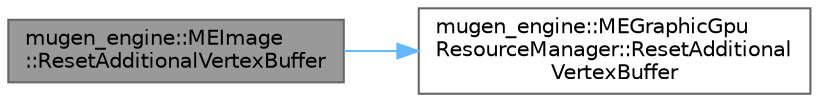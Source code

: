 digraph "mugen_engine::MEImage::ResetAdditionalVertexBuffer"
{
 // LATEX_PDF_SIZE
  bgcolor="transparent";
  edge [fontname=Helvetica,fontsize=10,labelfontname=Helvetica,labelfontsize=10];
  node [fontname=Helvetica,fontsize=10,shape=box,height=0.2,width=0.4];
  rankdir="LR";
  Node1 [id="Node000001",label="mugen_engine::MEImage\l::ResetAdditionalVertexBuffer",height=0.2,width=0.4,color="gray40", fillcolor="grey60", style="filled", fontcolor="black",tooltip="追加の頂点バッファをリセットする(普段は触らない！)"];
  Node1 -> Node2 [id="edge1_Node000001_Node000002",color="steelblue1",style="solid",tooltip=" "];
  Node2 [id="Node000002",label="mugen_engine::MEGraphicGpu\lResourceManager::ResetAdditional\lVertexBuffer",height=0.2,width=0.4,color="grey40", fillcolor="white", style="filled",URL="$classmugen__engine_1_1_m_e_graphic_gpu_resource_manager.html#a627a624bffa5e538d2b7116fceb44504",tooltip="追加の頂点データをリセットする"];
}
